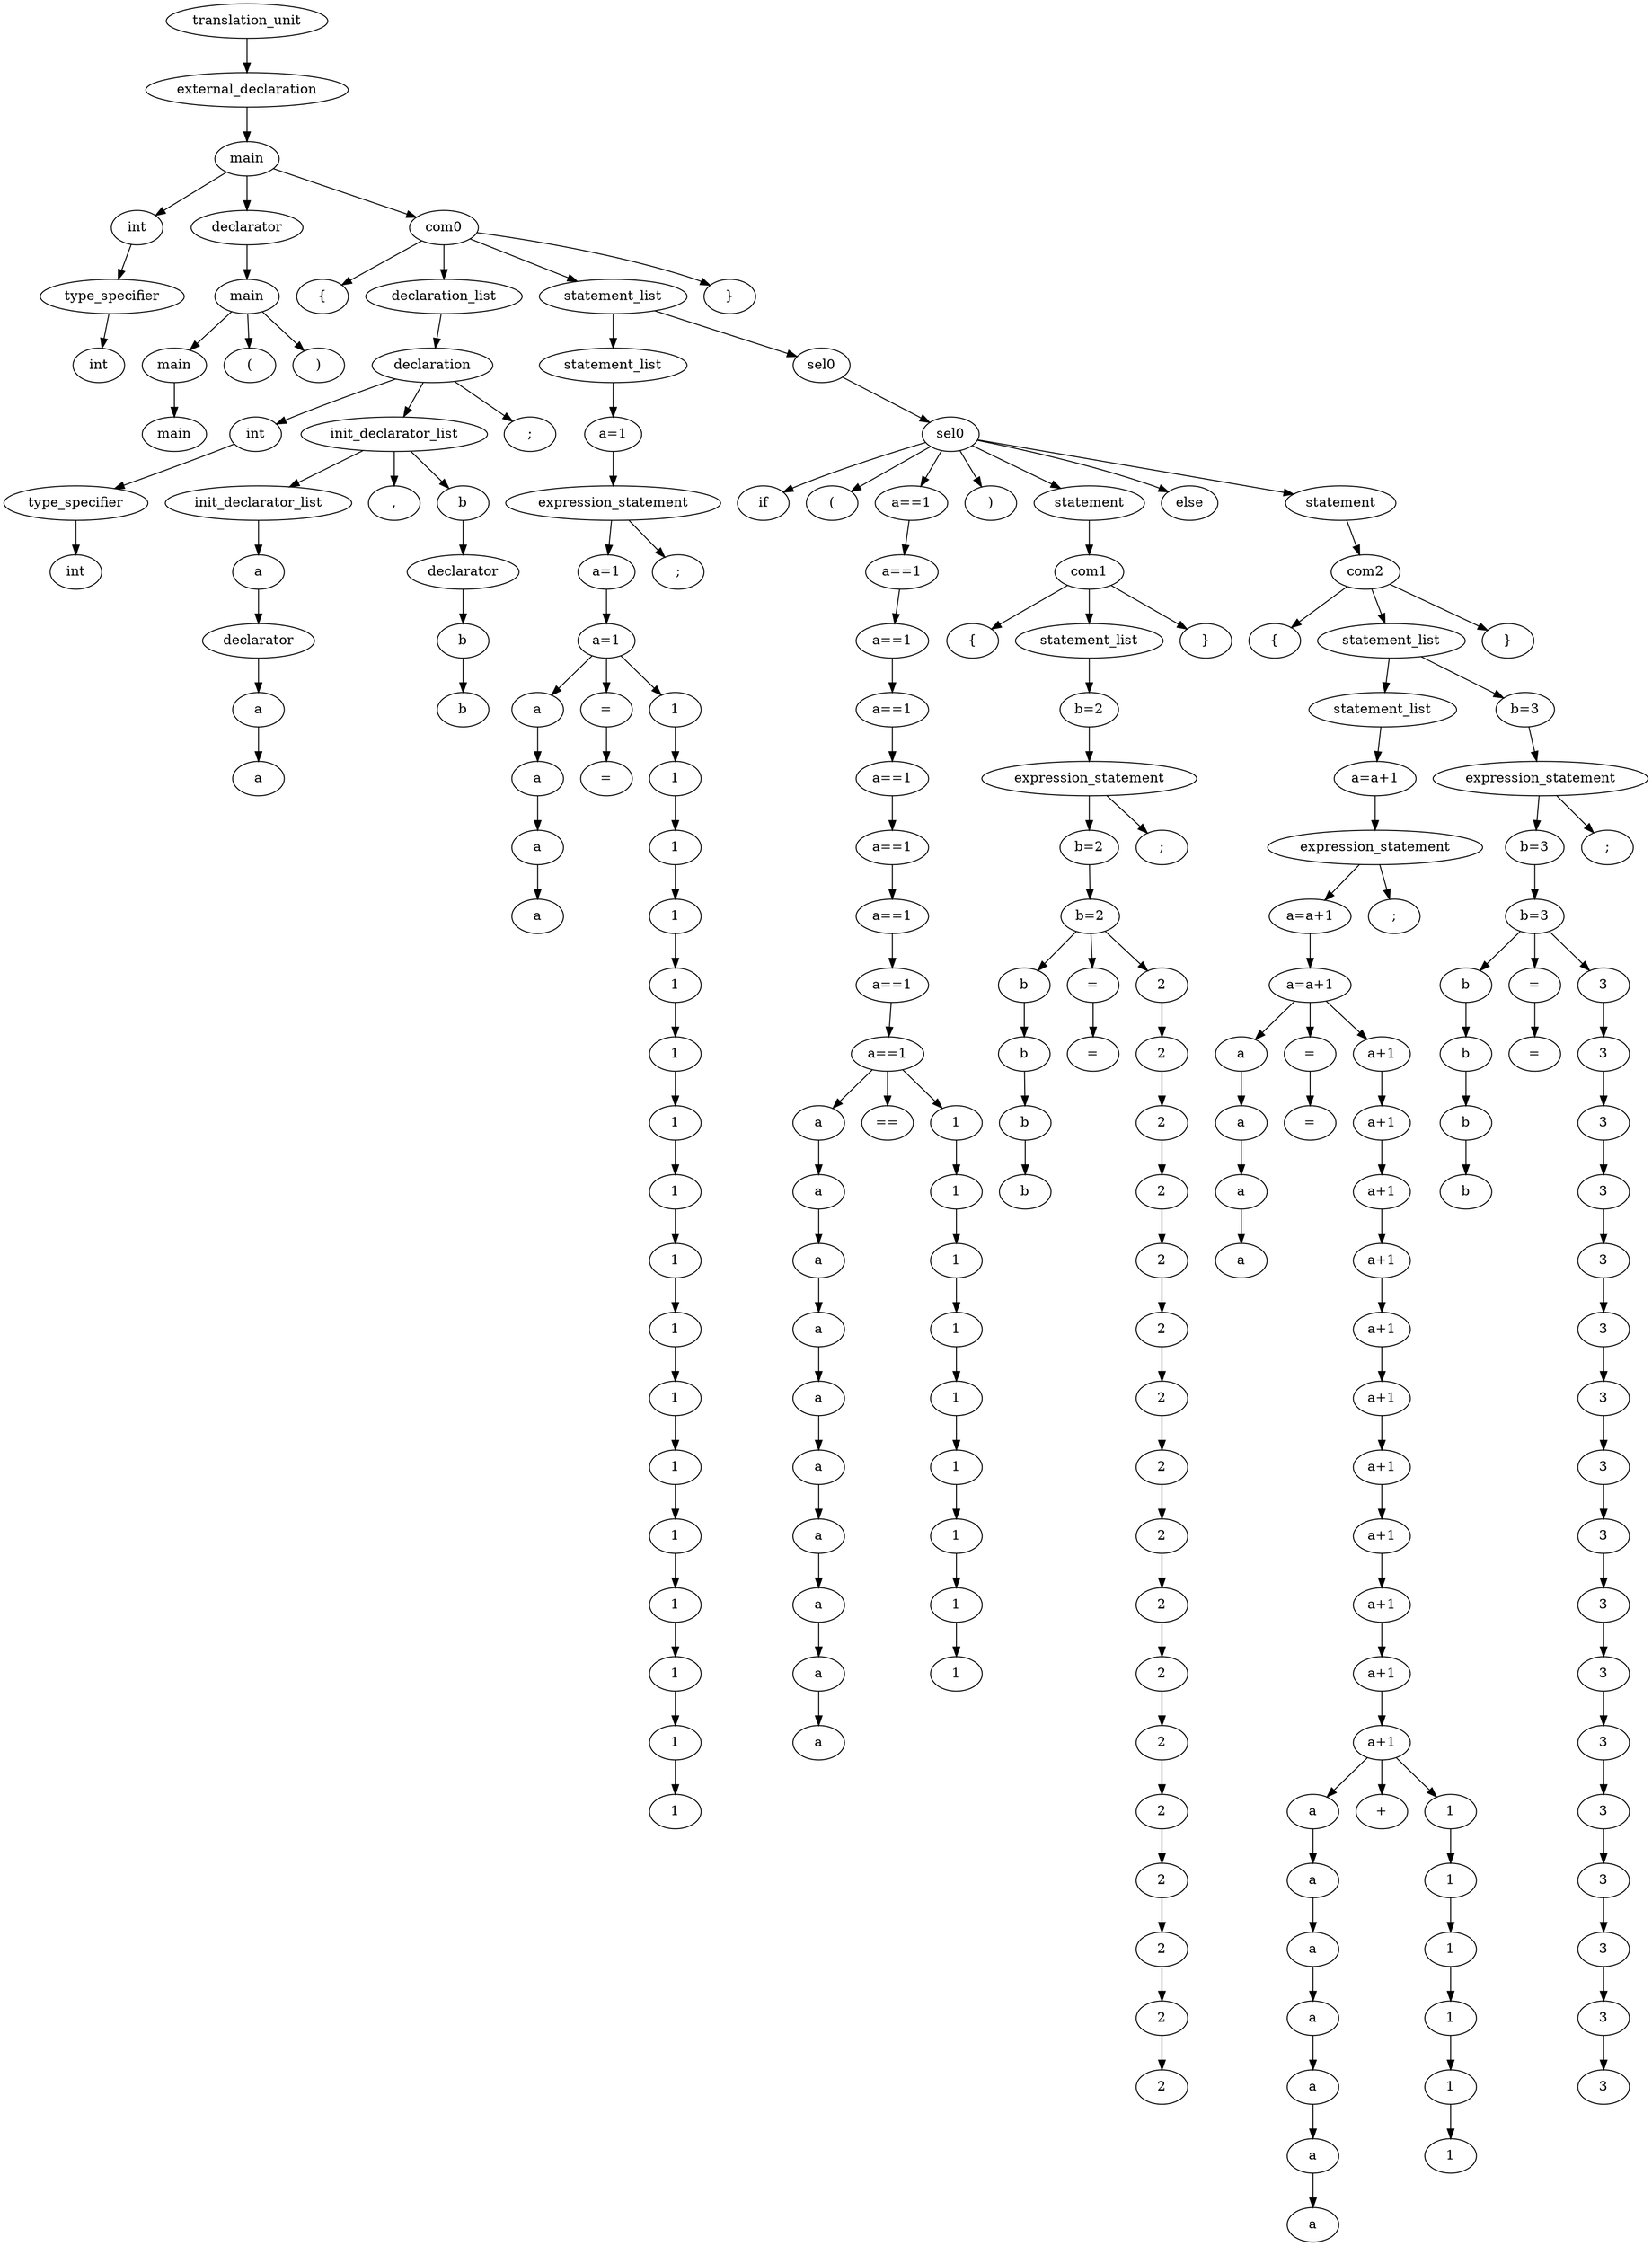 digraph G{
node0[label="translation_unit"]
node1[label="external_declaration"]
node0->node1;
node1[label="external_declaration"]
node2[label="main"]
node1->node2;
node2[label="main"]
node3[label="int"]
node2->node3;
node3[label="int"]
node4[label="type_specifier"]
node3->node4;
node4[label="type_specifier"]
node5[label="int"]
node4->node5;
node2[label="main"]
node6[label="declarator"]
node2->node6;
node6[label="declarator"]
node7[label="main"]
node6->node7;
node7[label="main"]
node8[label="main"]
node7->node8;
node8[label="main"]
node9[label="main"]
node8->node9;
node7[label="main"]
node10[label="("]
node7->node10;
node7[label="main"]
node11[label=")"]
node7->node11;
node2[label="main"]
node12[label="com0"]
node2->node12;
node12[label="com0"]
node13[label="{"]
node12->node13;
node12[label="com0"]
node14[label="declaration_list"]
node12->node14;
node14[label="declaration_list"]
node15[label="declaration"]
node14->node15;
node15[label="declaration"]
node16[label="int"]
node15->node16;
node16[label="int"]
node17[label="type_specifier"]
node16->node17;
node17[label="type_specifier"]
node18[label="int"]
node17->node18;
node15[label="declaration"]
node19[label="init_declarator_list"]
node15->node19;
node19[label="init_declarator_list"]
node20[label="init_declarator_list"]
node19->node20;
node20[label="init_declarator_list"]
node21[label="a"]
node20->node21;
node21[label="a"]
node22[label="declarator"]
node21->node22;
node22[label="declarator"]
node23[label="a"]
node22->node23;
node23[label="a"]
node24[label="a"]
node23->node24;
node19[label="init_declarator_list"]
node25[label=","]
node19->node25;
node19[label="init_declarator_list"]
node26[label="b"]
node19->node26;
node26[label="b"]
node27[label="declarator"]
node26->node27;
node27[label="declarator"]
node28[label="b"]
node27->node28;
node28[label="b"]
node29[label="b"]
node28->node29;
node15[label="declaration"]
node30[label=";"]
node15->node30;
node12[label="com0"]
node31[label="statement_list"]
node12->node31;
node31[label="statement_list"]
node32[label="statement_list"]
node31->node32;
node32[label="statement_list"]
node33[label="a=1"]
node32->node33;
node33[label="a=1"]
node34[label="expression_statement"]
node33->node34;
node34[label="expression_statement"]
node35[label="a=1"]
node34->node35;
node35[label="a=1"]
node36[label="a=1"]
node35->node36;
node36[label="a=1"]
node37[label="a"]
node36->node37;
node37[label="a"]
node38[label="a"]
node37->node38;
node38[label="a"]
node39[label="a"]
node38->node39;
node39[label="a"]
node40[label="a"]
node39->node40;
node36[label="a=1"]
node41[label="="]
node36->node41;
node41[label="="]
node42[label="="]
node41->node42;
node36[label="a=1"]
node43[label="1"]
node36->node43;
node43[label="1"]
node44[label="1"]
node43->node44;
node44[label="1"]
node45[label="1"]
node44->node45;
node45[label="1"]
node46[label="1"]
node45->node46;
node46[label="1"]
node47[label="1"]
node46->node47;
node47[label="1"]
node48[label="1"]
node47->node48;
node48[label="1"]
node49[label="1"]
node48->node49;
node49[label="1"]
node50[label="1"]
node49->node50;
node50[label="1"]
node51[label="1"]
node50->node51;
node51[label="1"]
node52[label="1"]
node51->node52;
node52[label="1"]
node53[label="1"]
node52->node53;
node53[label="1"]
node54[label="1"]
node53->node54;
node54[label="1"]
node55[label="1"]
node54->node55;
node55[label="1"]
node56[label="1"]
node55->node56;
node56[label="1"]
node57[label="1"]
node56->node57;
node57[label="1"]
node58[label="1"]
node57->node58;
node58[label="1"]
node59[label="1"]
node58->node59;
node34[label="expression_statement"]
node60[label=";"]
node34->node60;
node31[label="statement_list"]
node61[label="sel0"]
node31->node61;
node61[label="sel0"]
node62[label="sel0"]
node61->node62;
node62[label="sel0"]
node63[label="if"]
node62->node63;
node62[label="sel0"]
node64[label="("]
node62->node64;
node62[label="sel0"]
node65[label="a==1"]
node62->node65;
node65[label="a==1"]
node66[label="a==1"]
node65->node66;
node66[label="a==1"]
node67[label="a==1"]
node66->node67;
node67[label="a==1"]
node68[label="a==1"]
node67->node68;
node68[label="a==1"]
node69[label="a==1"]
node68->node69;
node69[label="a==1"]
node70[label="a==1"]
node69->node70;
node70[label="a==1"]
node71[label="a==1"]
node70->node71;
node71[label="a==1"]
node72[label="a==1"]
node71->node72;
node72[label="a==1"]
node73[label="a==1"]
node72->node73;
node73[label="a==1"]
node74[label="a"]
node73->node74;
node74[label="a"]
node75[label="a"]
node74->node75;
node75[label="a"]
node76[label="a"]
node75->node76;
node76[label="a"]
node77[label="a"]
node76->node77;
node77[label="a"]
node78[label="a"]
node77->node78;
node78[label="a"]
node79[label="a"]
node78->node79;
node79[label="a"]
node80[label="a"]
node79->node80;
node80[label="a"]
node81[label="a"]
node80->node81;
node81[label="a"]
node82[label="a"]
node81->node82;
node82[label="a"]
node83[label="a"]
node82->node83;
node73[label="a==1"]
node84[label="=="]
node73->node84;
node73[label="a==1"]
node85[label="1"]
node73->node85;
node85[label="1"]
node86[label="1"]
node85->node86;
node86[label="1"]
node87[label="1"]
node86->node87;
node87[label="1"]
node88[label="1"]
node87->node88;
node88[label="1"]
node89[label="1"]
node88->node89;
node89[label="1"]
node90[label="1"]
node89->node90;
node90[label="1"]
node91[label="1"]
node90->node91;
node91[label="1"]
node92[label="1"]
node91->node92;
node92[label="1"]
node93[label="1"]
node92->node93;
node62[label="sel0"]
node94[label=")"]
node62->node94;
node62[label="sel0"]
node95[label="statement"]
node62->node95;
node95[label="statement"]
node96[label="com1"]
node95->node96;
node96[label="com1"]
node97[label="{"]
node96->node97;
node96[label="com1"]
node98[label="statement_list"]
node96->node98;
node98[label="statement_list"]
node99[label="b=2"]
node98->node99;
node99[label="b=2"]
node100[label="expression_statement"]
node99->node100;
node100[label="expression_statement"]
node101[label="b=2"]
node100->node101;
node101[label="b=2"]
node102[label="b=2"]
node101->node102;
node102[label="b=2"]
node103[label="b"]
node102->node103;
node103[label="b"]
node104[label="b"]
node103->node104;
node104[label="b"]
node105[label="b"]
node104->node105;
node105[label="b"]
node106[label="b"]
node105->node106;
node102[label="b=2"]
node107[label="="]
node102->node107;
node107[label="="]
node108[label="="]
node107->node108;
node102[label="b=2"]
node109[label="2"]
node102->node109;
node109[label="2"]
node110[label="2"]
node109->node110;
node110[label="2"]
node111[label="2"]
node110->node111;
node111[label="2"]
node112[label="2"]
node111->node112;
node112[label="2"]
node113[label="2"]
node112->node113;
node113[label="2"]
node114[label="2"]
node113->node114;
node114[label="2"]
node115[label="2"]
node114->node115;
node115[label="2"]
node116[label="2"]
node115->node116;
node116[label="2"]
node117[label="2"]
node116->node117;
node117[label="2"]
node118[label="2"]
node117->node118;
node118[label="2"]
node119[label="2"]
node118->node119;
node119[label="2"]
node120[label="2"]
node119->node120;
node120[label="2"]
node121[label="2"]
node120->node121;
node121[label="2"]
node122[label="2"]
node121->node122;
node122[label="2"]
node123[label="2"]
node122->node123;
node123[label="2"]
node124[label="2"]
node123->node124;
node124[label="2"]
node125[label="2"]
node124->node125;
node100[label="expression_statement"]
node126[label=";"]
node100->node126;
node96[label="com1"]
node127[label="}"]
node96->node127;
node62[label="sel0"]
node128[label="else"]
node62->node128;
node62[label="sel0"]
node129[label="statement"]
node62->node129;
node129[label="statement"]
node130[label="com2"]
node129->node130;
node130[label="com2"]
node131[label="{"]
node130->node131;
node130[label="com2"]
node132[label="statement_list"]
node130->node132;
node132[label="statement_list"]
node133[label="statement_list"]
node132->node133;
node133[label="statement_list"]
node134[label="a=a+1"]
node133->node134;
node134[label="a=a+1"]
node135[label="expression_statement"]
node134->node135;
node135[label="expression_statement"]
node136[label="a=a+1"]
node135->node136;
node136[label="a=a+1"]
node137[label="a=a+1"]
node136->node137;
node137[label="a=a+1"]
node138[label="a"]
node137->node138;
node138[label="a"]
node139[label="a"]
node138->node139;
node139[label="a"]
node140[label="a"]
node139->node140;
node140[label="a"]
node141[label="a"]
node140->node141;
node137[label="a=a+1"]
node142[label="="]
node137->node142;
node142[label="="]
node143[label="="]
node142->node143;
node137[label="a=a+1"]
node144[label="a+1"]
node137->node144;
node144[label="a+1"]
node145[label="a+1"]
node144->node145;
node145[label="a+1"]
node146[label="a+1"]
node145->node146;
node146[label="a+1"]
node147[label="a+1"]
node146->node147;
node147[label="a+1"]
node148[label="a+1"]
node147->node148;
node148[label="a+1"]
node149[label="a+1"]
node148->node149;
node149[label="a+1"]
node150[label="a+1"]
node149->node150;
node150[label="a+1"]
node151[label="a+1"]
node150->node151;
node151[label="a+1"]
node152[label="a+1"]
node151->node152;
node152[label="a+1"]
node153[label="a+1"]
node152->node153;
node153[label="a+1"]
node154[label="a+1"]
node153->node154;
node154[label="a+1"]
node155[label="a"]
node154->node155;
node155[label="a"]
node156[label="a"]
node155->node156;
node156[label="a"]
node157[label="a"]
node156->node157;
node157[label="a"]
node158[label="a"]
node157->node158;
node158[label="a"]
node159[label="a"]
node158->node159;
node159[label="a"]
node160[label="a"]
node159->node160;
node160[label="a"]
node161[label="a"]
node160->node161;
node154[label="a+1"]
node162[label="+"]
node154->node162;
node154[label="a+1"]
node163[label="1"]
node154->node163;
node163[label="1"]
node164[label="1"]
node163->node164;
node164[label="1"]
node165[label="1"]
node164->node165;
node165[label="1"]
node166[label="1"]
node165->node166;
node166[label="1"]
node167[label="1"]
node166->node167;
node167[label="1"]
node168[label="1"]
node167->node168;
node135[label="expression_statement"]
node169[label=";"]
node135->node169;
node132[label="statement_list"]
node170[label="b=3"]
node132->node170;
node170[label="b=3"]
node171[label="expression_statement"]
node170->node171;
node171[label="expression_statement"]
node172[label="b=3"]
node171->node172;
node172[label="b=3"]
node173[label="b=3"]
node172->node173;
node173[label="b=3"]
node174[label="b"]
node173->node174;
node174[label="b"]
node175[label="b"]
node174->node175;
node175[label="b"]
node176[label="b"]
node175->node176;
node176[label="b"]
node177[label="b"]
node176->node177;
node173[label="b=3"]
node178[label="="]
node173->node178;
node178[label="="]
node179[label="="]
node178->node179;
node173[label="b=3"]
node180[label="3"]
node173->node180;
node180[label="3"]
node181[label="3"]
node180->node181;
node181[label="3"]
node182[label="3"]
node181->node182;
node182[label="3"]
node183[label="3"]
node182->node183;
node183[label="3"]
node184[label="3"]
node183->node184;
node184[label="3"]
node185[label="3"]
node184->node185;
node185[label="3"]
node186[label="3"]
node185->node186;
node186[label="3"]
node187[label="3"]
node186->node187;
node187[label="3"]
node188[label="3"]
node187->node188;
node188[label="3"]
node189[label="3"]
node188->node189;
node189[label="3"]
node190[label="3"]
node189->node190;
node190[label="3"]
node191[label="3"]
node190->node191;
node191[label="3"]
node192[label="3"]
node191->node192;
node192[label="3"]
node193[label="3"]
node192->node193;
node193[label="3"]
node194[label="3"]
node193->node194;
node194[label="3"]
node195[label="3"]
node194->node195;
node195[label="3"]
node196[label="3"]
node195->node196;
node171[label="expression_statement"]
node197[label=";"]
node171->node197;
node130[label="com2"]
node198[label="}"]
node130->node198;
node12[label="com0"]
node199[label="}"]
node12->node199;
}
